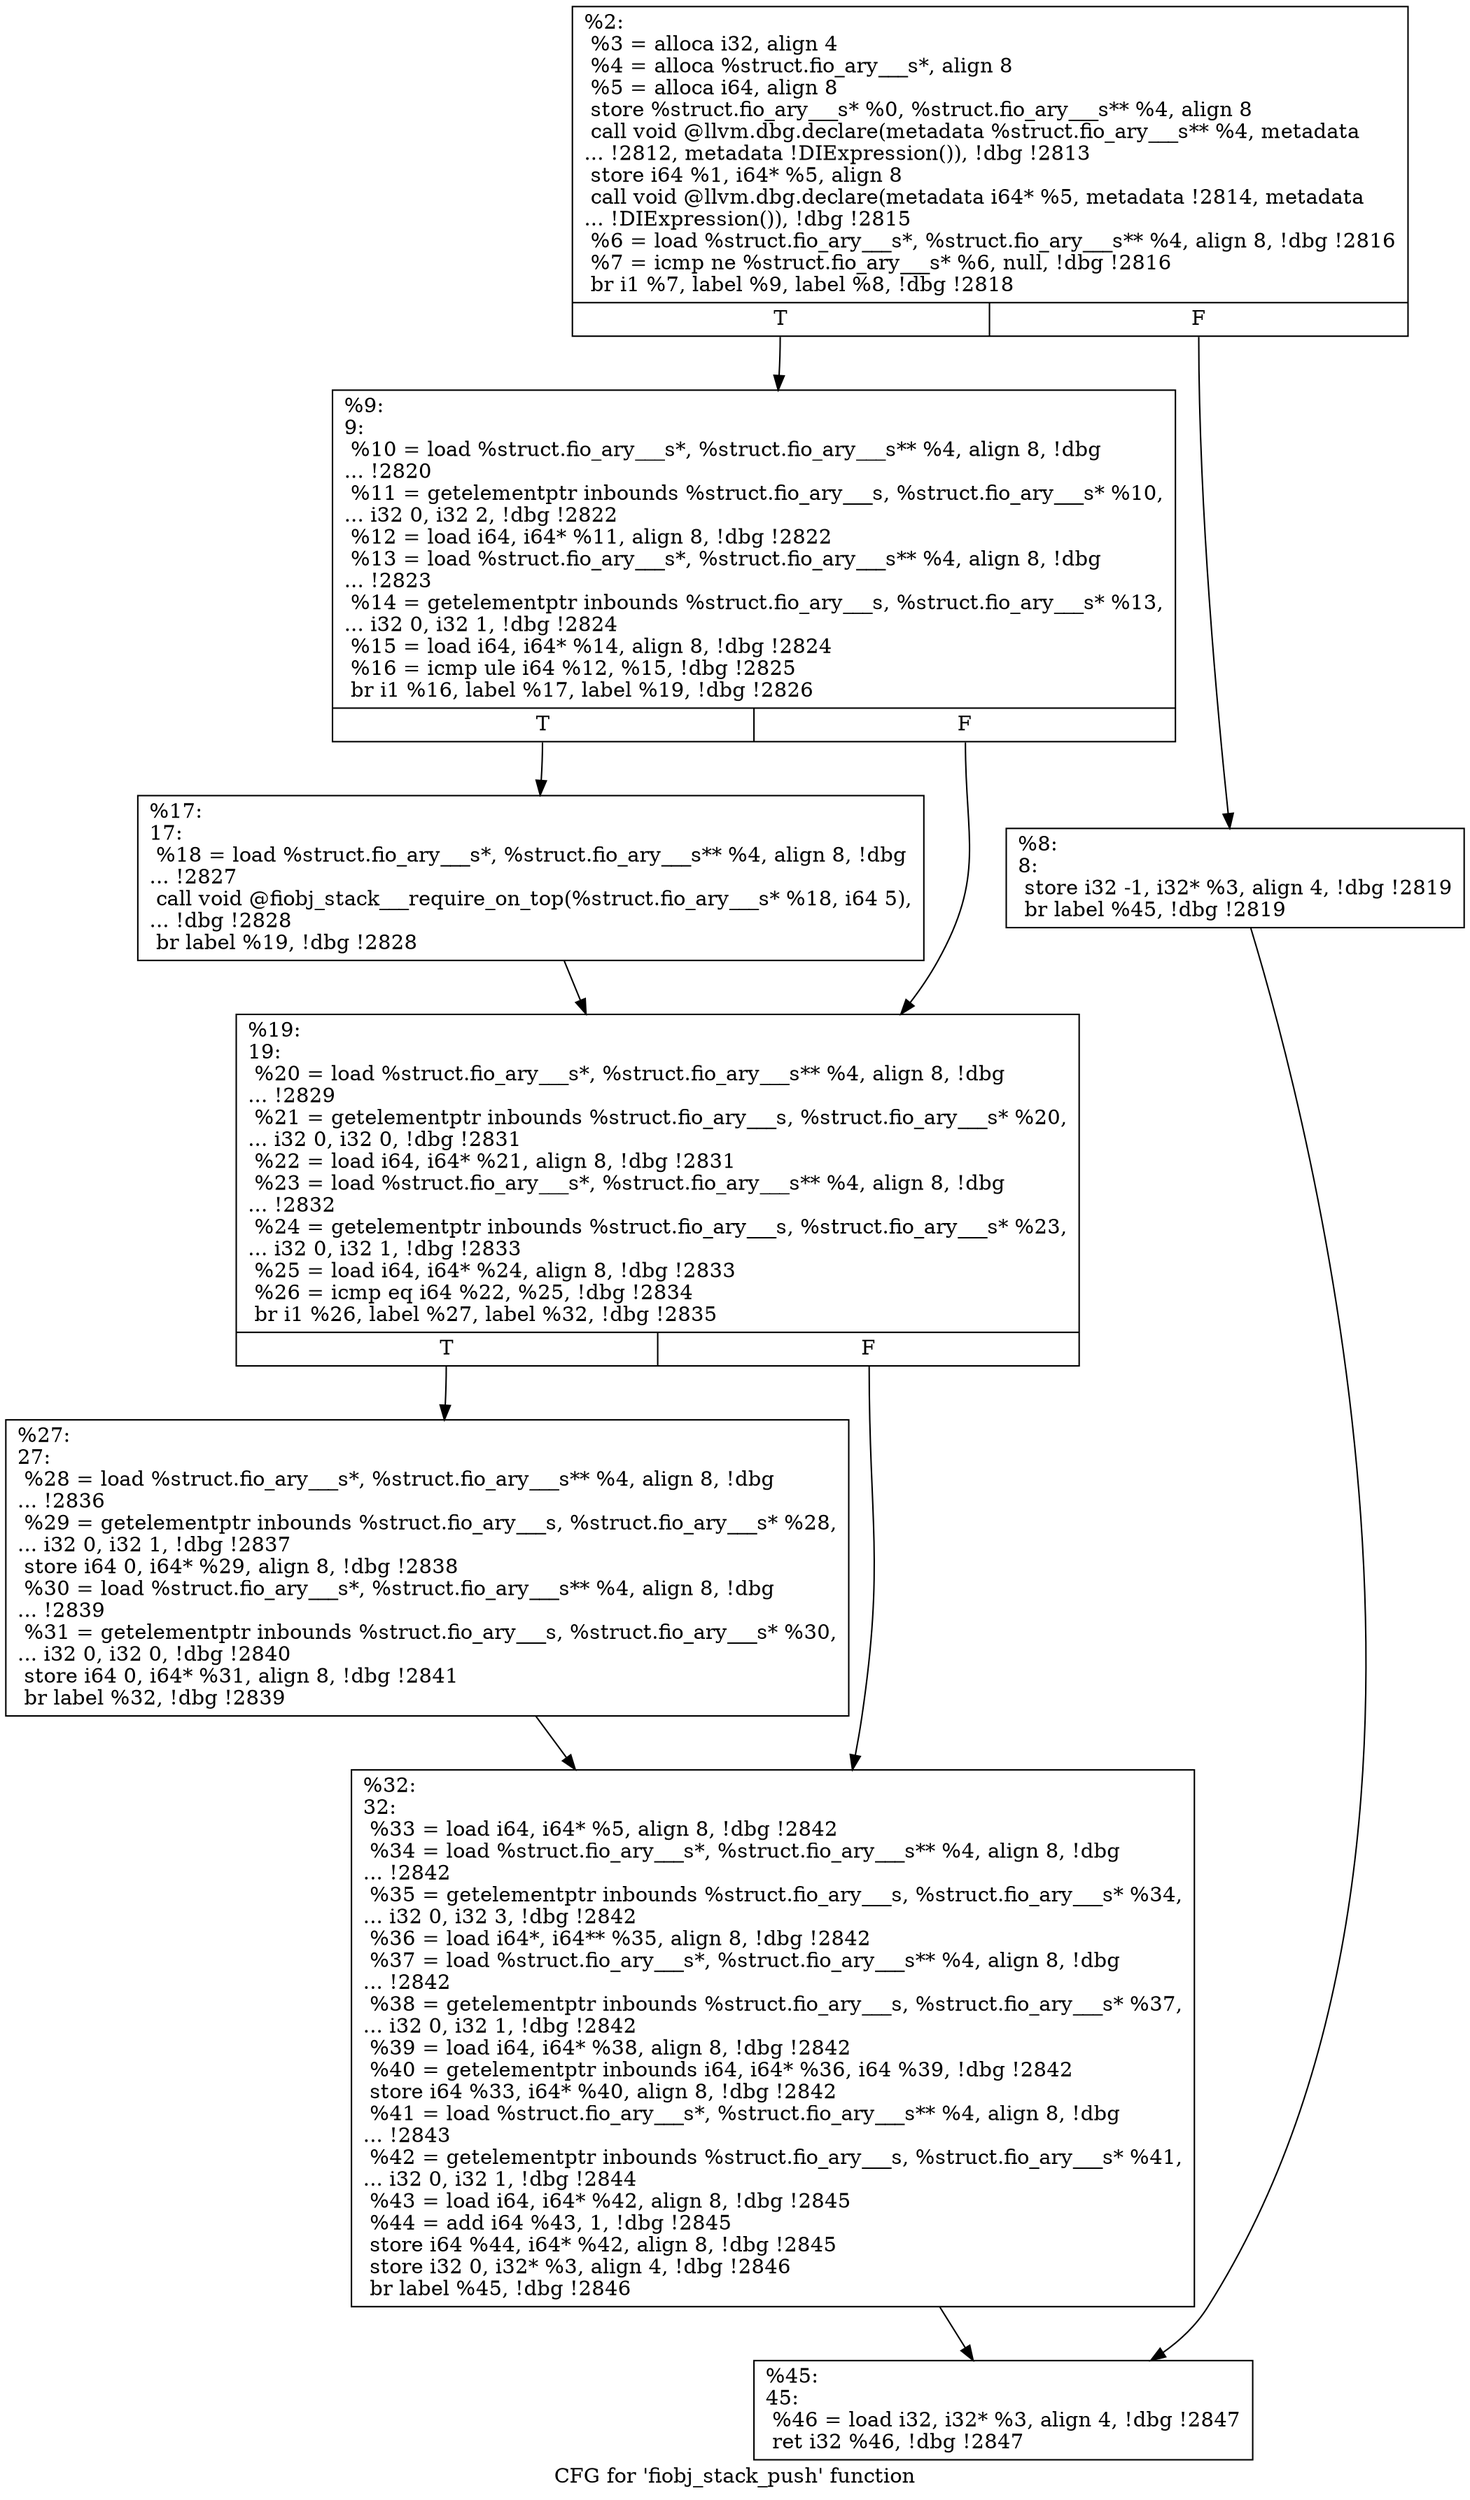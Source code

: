 digraph "CFG for 'fiobj_stack_push' function" {
	label="CFG for 'fiobj_stack_push' function";

	Node0x556851dfcf50 [shape=record,label="{%2:\l  %3 = alloca i32, align 4\l  %4 = alloca %struct.fio_ary___s*, align 8\l  %5 = alloca i64, align 8\l  store %struct.fio_ary___s* %0, %struct.fio_ary___s** %4, align 8\l  call void @llvm.dbg.declare(metadata %struct.fio_ary___s** %4, metadata\l... !2812, metadata !DIExpression()), !dbg !2813\l  store i64 %1, i64* %5, align 8\l  call void @llvm.dbg.declare(metadata i64* %5, metadata !2814, metadata\l... !DIExpression()), !dbg !2815\l  %6 = load %struct.fio_ary___s*, %struct.fio_ary___s** %4, align 8, !dbg !2816\l  %7 = icmp ne %struct.fio_ary___s* %6, null, !dbg !2816\l  br i1 %7, label %9, label %8, !dbg !2818\l|{<s0>T|<s1>F}}"];
	Node0x556851dfcf50:s0 -> Node0x556851dffcc0;
	Node0x556851dfcf50:s1 -> Node0x556851dffc70;
	Node0x556851dffc70 [shape=record,label="{%8:\l8:                                                \l  store i32 -1, i32* %3, align 4, !dbg !2819\l  br label %45, !dbg !2819\l}"];
	Node0x556851dffc70 -> Node0x556851dffe50;
	Node0x556851dffcc0 [shape=record,label="{%9:\l9:                                                \l  %10 = load %struct.fio_ary___s*, %struct.fio_ary___s** %4, align 8, !dbg\l... !2820\l  %11 = getelementptr inbounds %struct.fio_ary___s, %struct.fio_ary___s* %10,\l... i32 0, i32 2, !dbg !2822\l  %12 = load i64, i64* %11, align 8, !dbg !2822\l  %13 = load %struct.fio_ary___s*, %struct.fio_ary___s** %4, align 8, !dbg\l... !2823\l  %14 = getelementptr inbounds %struct.fio_ary___s, %struct.fio_ary___s* %13,\l... i32 0, i32 1, !dbg !2824\l  %15 = load i64, i64* %14, align 8, !dbg !2824\l  %16 = icmp ule i64 %12, %15, !dbg !2825\l  br i1 %16, label %17, label %19, !dbg !2826\l|{<s0>T|<s1>F}}"];
	Node0x556851dffcc0:s0 -> Node0x556851dffd10;
	Node0x556851dffcc0:s1 -> Node0x556851dffd60;
	Node0x556851dffd10 [shape=record,label="{%17:\l17:                                               \l  %18 = load %struct.fio_ary___s*, %struct.fio_ary___s** %4, align 8, !dbg\l... !2827\l  call void @fiobj_stack___require_on_top(%struct.fio_ary___s* %18, i64 5),\l... !dbg !2828\l  br label %19, !dbg !2828\l}"];
	Node0x556851dffd10 -> Node0x556851dffd60;
	Node0x556851dffd60 [shape=record,label="{%19:\l19:                                               \l  %20 = load %struct.fio_ary___s*, %struct.fio_ary___s** %4, align 8, !dbg\l... !2829\l  %21 = getelementptr inbounds %struct.fio_ary___s, %struct.fio_ary___s* %20,\l... i32 0, i32 0, !dbg !2831\l  %22 = load i64, i64* %21, align 8, !dbg !2831\l  %23 = load %struct.fio_ary___s*, %struct.fio_ary___s** %4, align 8, !dbg\l... !2832\l  %24 = getelementptr inbounds %struct.fio_ary___s, %struct.fio_ary___s* %23,\l... i32 0, i32 1, !dbg !2833\l  %25 = load i64, i64* %24, align 8, !dbg !2833\l  %26 = icmp eq i64 %22, %25, !dbg !2834\l  br i1 %26, label %27, label %32, !dbg !2835\l|{<s0>T|<s1>F}}"];
	Node0x556851dffd60:s0 -> Node0x556851dffdb0;
	Node0x556851dffd60:s1 -> Node0x556851dffe00;
	Node0x556851dffdb0 [shape=record,label="{%27:\l27:                                               \l  %28 = load %struct.fio_ary___s*, %struct.fio_ary___s** %4, align 8, !dbg\l... !2836\l  %29 = getelementptr inbounds %struct.fio_ary___s, %struct.fio_ary___s* %28,\l... i32 0, i32 1, !dbg !2837\l  store i64 0, i64* %29, align 8, !dbg !2838\l  %30 = load %struct.fio_ary___s*, %struct.fio_ary___s** %4, align 8, !dbg\l... !2839\l  %31 = getelementptr inbounds %struct.fio_ary___s, %struct.fio_ary___s* %30,\l... i32 0, i32 0, !dbg !2840\l  store i64 0, i64* %31, align 8, !dbg !2841\l  br label %32, !dbg !2839\l}"];
	Node0x556851dffdb0 -> Node0x556851dffe00;
	Node0x556851dffe00 [shape=record,label="{%32:\l32:                                               \l  %33 = load i64, i64* %5, align 8, !dbg !2842\l  %34 = load %struct.fio_ary___s*, %struct.fio_ary___s** %4, align 8, !dbg\l... !2842\l  %35 = getelementptr inbounds %struct.fio_ary___s, %struct.fio_ary___s* %34,\l... i32 0, i32 3, !dbg !2842\l  %36 = load i64*, i64** %35, align 8, !dbg !2842\l  %37 = load %struct.fio_ary___s*, %struct.fio_ary___s** %4, align 8, !dbg\l... !2842\l  %38 = getelementptr inbounds %struct.fio_ary___s, %struct.fio_ary___s* %37,\l... i32 0, i32 1, !dbg !2842\l  %39 = load i64, i64* %38, align 8, !dbg !2842\l  %40 = getelementptr inbounds i64, i64* %36, i64 %39, !dbg !2842\l  store i64 %33, i64* %40, align 8, !dbg !2842\l  %41 = load %struct.fio_ary___s*, %struct.fio_ary___s** %4, align 8, !dbg\l... !2843\l  %42 = getelementptr inbounds %struct.fio_ary___s, %struct.fio_ary___s* %41,\l... i32 0, i32 1, !dbg !2844\l  %43 = load i64, i64* %42, align 8, !dbg !2845\l  %44 = add i64 %43, 1, !dbg !2845\l  store i64 %44, i64* %42, align 8, !dbg !2845\l  store i32 0, i32* %3, align 4, !dbg !2846\l  br label %45, !dbg !2846\l}"];
	Node0x556851dffe00 -> Node0x556851dffe50;
	Node0x556851dffe50 [shape=record,label="{%45:\l45:                                               \l  %46 = load i32, i32* %3, align 4, !dbg !2847\l  ret i32 %46, !dbg !2847\l}"];
}
